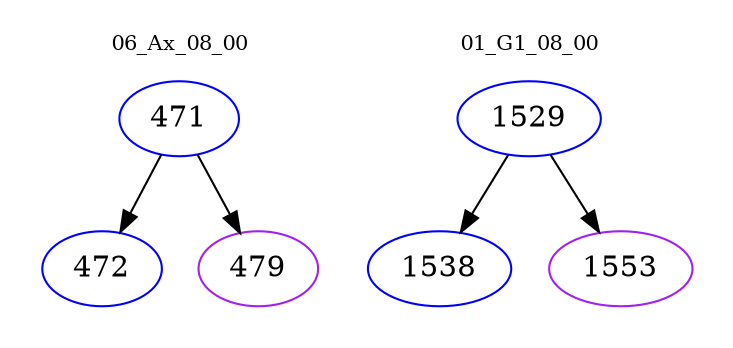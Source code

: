 digraph{
subgraph cluster_0 {
color = white
label = "06_Ax_08_00";
fontsize=10;
T0_471 [label="471", color="blue"]
T0_471 -> T0_472 [color="black"]
T0_472 [label="472", color="blue"]
T0_471 -> T0_479 [color="black"]
T0_479 [label="479", color="purple"]
}
subgraph cluster_1 {
color = white
label = "01_G1_08_00";
fontsize=10;
T1_1529 [label="1529", color="blue"]
T1_1529 -> T1_1538 [color="black"]
T1_1538 [label="1538", color="blue"]
T1_1529 -> T1_1553 [color="black"]
T1_1553 [label="1553", color="purple"]
}
}
